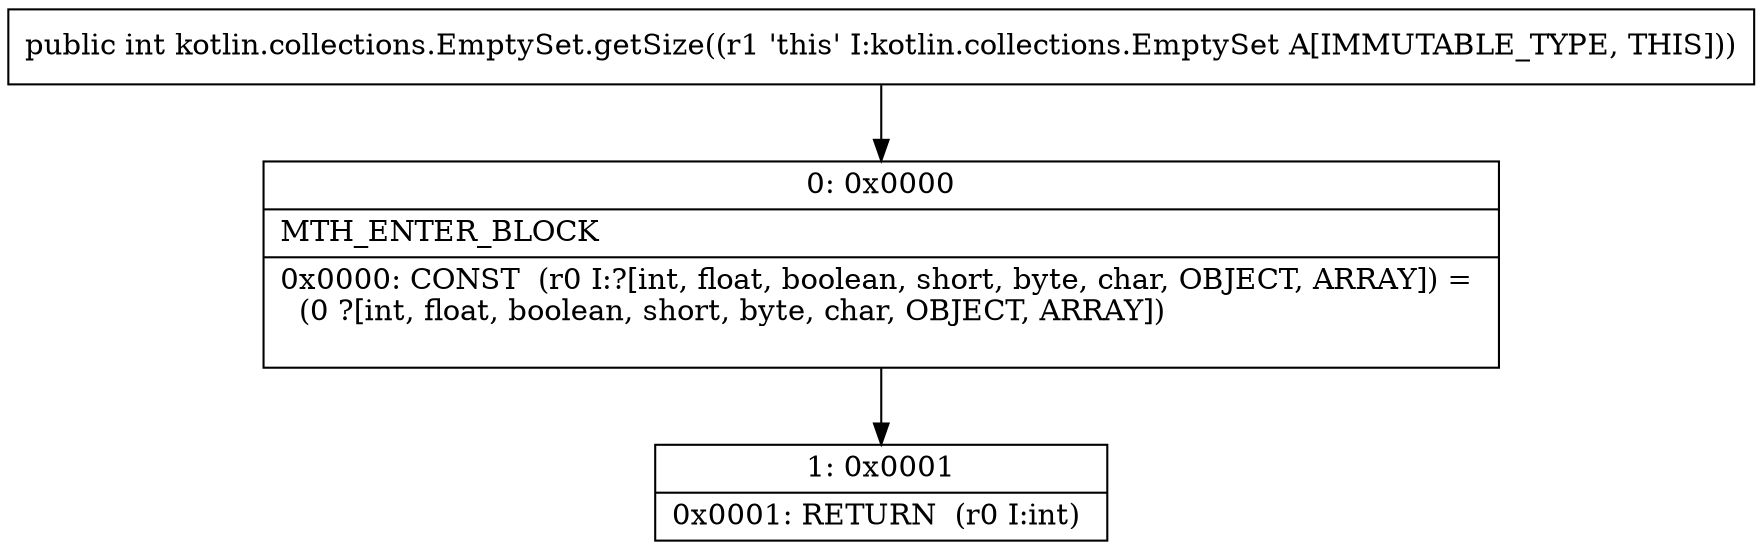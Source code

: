 digraph "CFG forkotlin.collections.EmptySet.getSize()I" {
Node_0 [shape=record,label="{0\:\ 0x0000|MTH_ENTER_BLOCK\l|0x0000: CONST  (r0 I:?[int, float, boolean, short, byte, char, OBJECT, ARRAY]) = \l  (0 ?[int, float, boolean, short, byte, char, OBJECT, ARRAY])\l \l}"];
Node_1 [shape=record,label="{1\:\ 0x0001|0x0001: RETURN  (r0 I:int) \l}"];
MethodNode[shape=record,label="{public int kotlin.collections.EmptySet.getSize((r1 'this' I:kotlin.collections.EmptySet A[IMMUTABLE_TYPE, THIS])) }"];
MethodNode -> Node_0;
Node_0 -> Node_1;
}

